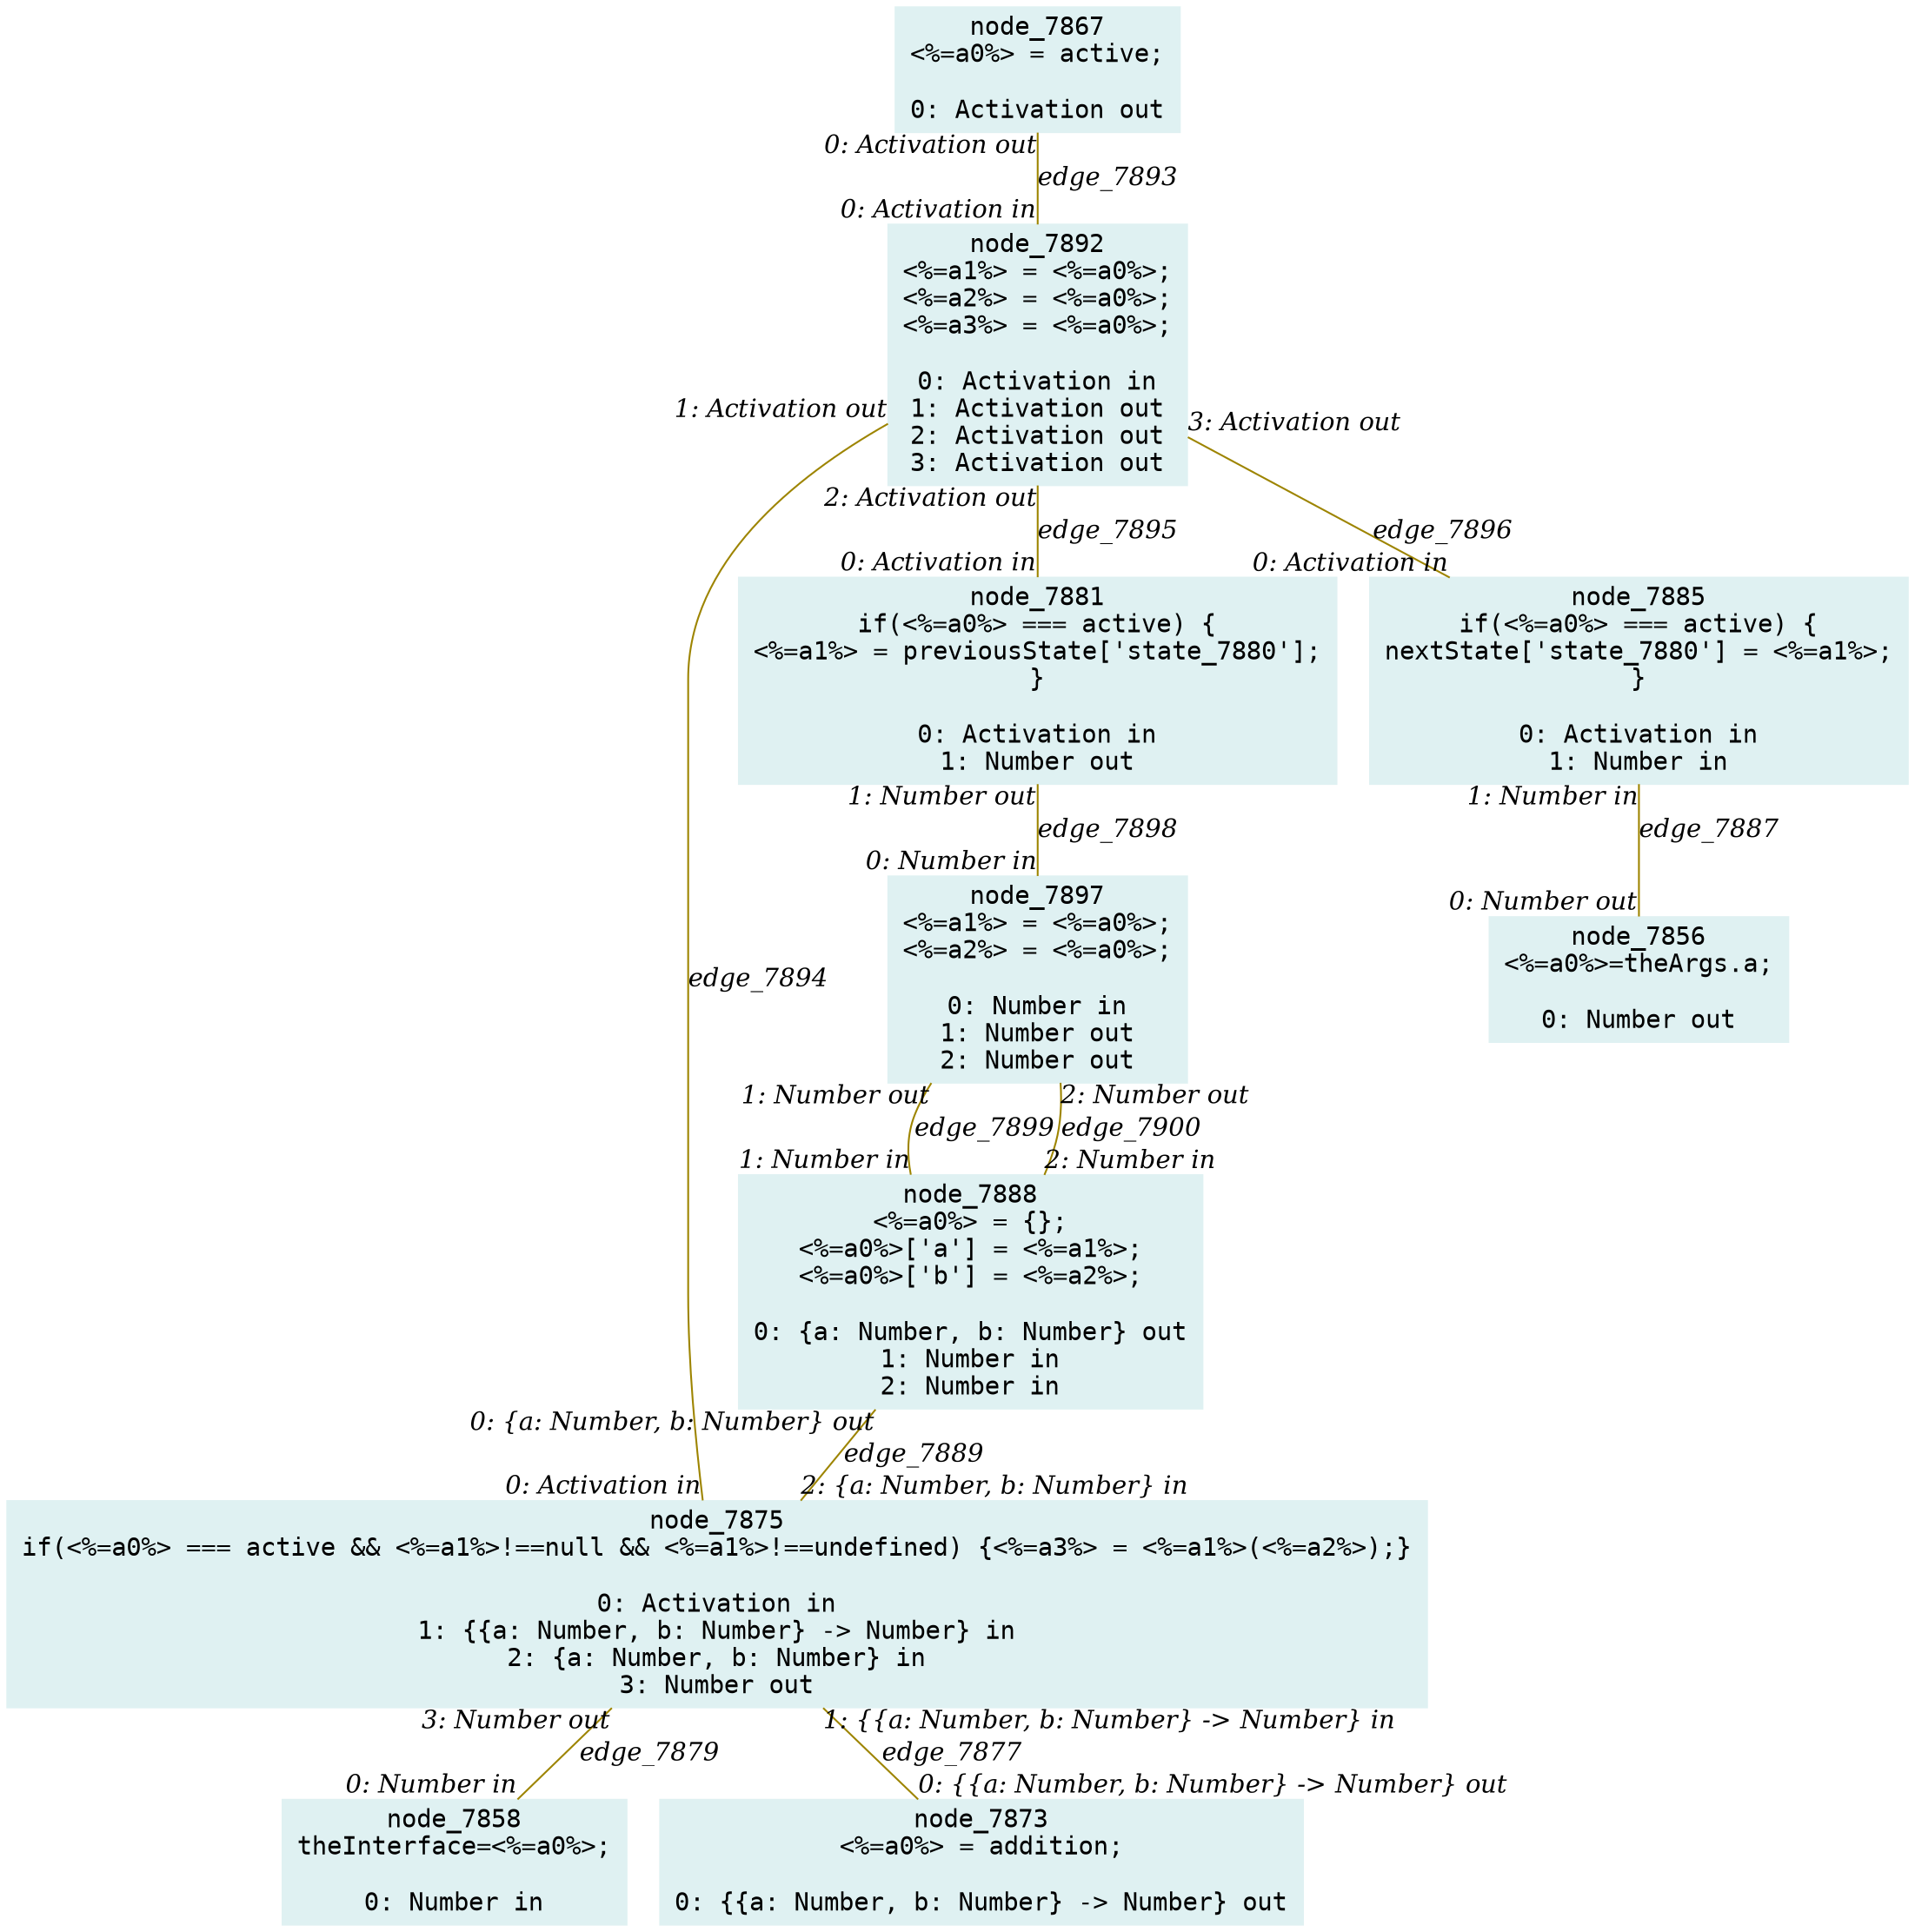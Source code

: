 digraph g{node_7856 [shape="box", style="filled", color="#dff1f2", fontname="Courier", label="node_7856
<%=a0%>=theArgs.a;

0: Number out" ]
node_7858 [shape="box", style="filled", color="#dff1f2", fontname="Courier", label="node_7858
theInterface=<%=a0%>;

0: Number in" ]
node_7867 [shape="box", style="filled", color="#dff1f2", fontname="Courier", label="node_7867
<%=a0%> = active;

0: Activation out" ]
node_7873 [shape="box", style="filled", color="#dff1f2", fontname="Courier", label="node_7873
<%=a0%> = addition;

0: {{a: Number, b: Number} -> Number} out" ]
node_7875 [shape="box", style="filled", color="#dff1f2", fontname="Courier", label="node_7875
if(<%=a0%> === active && <%=a1%>!==null && <%=a1%>!==undefined) {<%=a3%> = <%=a1%>(<%=a2%>);}

0: Activation in
1: {{a: Number, b: Number} -> Number} in
2: {a: Number, b: Number} in
3: Number out" ]
node_7881 [shape="box", style="filled", color="#dff1f2", fontname="Courier", label="node_7881
if(<%=a0%> === active) {
<%=a1%> = previousState['state_7880'];
}

0: Activation in
1: Number out" ]
node_7885 [shape="box", style="filled", color="#dff1f2", fontname="Courier", label="node_7885
if(<%=a0%> === active) {
nextState['state_7880'] = <%=a1%>;
}

0: Activation in
1: Number in" ]
node_7888 [shape="box", style="filled", color="#dff1f2", fontname="Courier", label="node_7888
<%=a0%> = {};
<%=a0%>['a'] = <%=a1%>;
<%=a0%>['b'] = <%=a2%>;

0: {a: Number, b: Number} out
1: Number in
2: Number in" ]
node_7892 [shape="box", style="filled", color="#dff1f2", fontname="Courier", label="node_7892
<%=a1%> = <%=a0%>;
<%=a2%> = <%=a0%>;
<%=a3%> = <%=a0%>;

0: Activation in
1: Activation out
2: Activation out
3: Activation out" ]
node_7897 [shape="box", style="filled", color="#dff1f2", fontname="Courier", label="node_7897
<%=a1%> = <%=a0%>;
<%=a2%> = <%=a0%>;

0: Number in
1: Number out
2: Number out" ]
node_7875 -> node_7873 [dir=none, arrowHead=none, fontname="Times-Italic", arrowsize=1, color="#9d8400", label="edge_7877",  headlabel="0: {{a: Number, b: Number} -> Number} out", taillabel="1: {{a: Number, b: Number} -> Number} in" ]
node_7875 -> node_7858 [dir=none, arrowHead=none, fontname="Times-Italic", arrowsize=1, color="#9d8400", label="edge_7879",  headlabel="0: Number in", taillabel="3: Number out" ]
node_7885 -> node_7856 [dir=none, arrowHead=none, fontname="Times-Italic", arrowsize=1, color="#9d8400", label="edge_7887",  headlabel="0: Number out", taillabel="1: Number in" ]
node_7888 -> node_7875 [dir=none, arrowHead=none, fontname="Times-Italic", arrowsize=1, color="#9d8400", label="edge_7889",  headlabel="2: {a: Number, b: Number} in", taillabel="0: {a: Number, b: Number} out" ]
node_7867 -> node_7892 [dir=none, arrowHead=none, fontname="Times-Italic", arrowsize=1, color="#9d8400", label="edge_7893",  headlabel="0: Activation in", taillabel="0: Activation out" ]
node_7892 -> node_7875 [dir=none, arrowHead=none, fontname="Times-Italic", arrowsize=1, color="#9d8400", label="edge_7894",  headlabel="0: Activation in", taillabel="1: Activation out" ]
node_7892 -> node_7881 [dir=none, arrowHead=none, fontname="Times-Italic", arrowsize=1, color="#9d8400", label="edge_7895",  headlabel="0: Activation in", taillabel="2: Activation out" ]
node_7892 -> node_7885 [dir=none, arrowHead=none, fontname="Times-Italic", arrowsize=1, color="#9d8400", label="edge_7896",  headlabel="0: Activation in", taillabel="3: Activation out" ]
node_7881 -> node_7897 [dir=none, arrowHead=none, fontname="Times-Italic", arrowsize=1, color="#9d8400", label="edge_7898",  headlabel="0: Number in", taillabel="1: Number out" ]
node_7897 -> node_7888 [dir=none, arrowHead=none, fontname="Times-Italic", arrowsize=1, color="#9d8400", label="edge_7899",  headlabel="1: Number in", taillabel="1: Number out" ]
node_7897 -> node_7888 [dir=none, arrowHead=none, fontname="Times-Italic", arrowsize=1, color="#9d8400", label="edge_7900",  headlabel="2: Number in", taillabel="2: Number out" ]
}